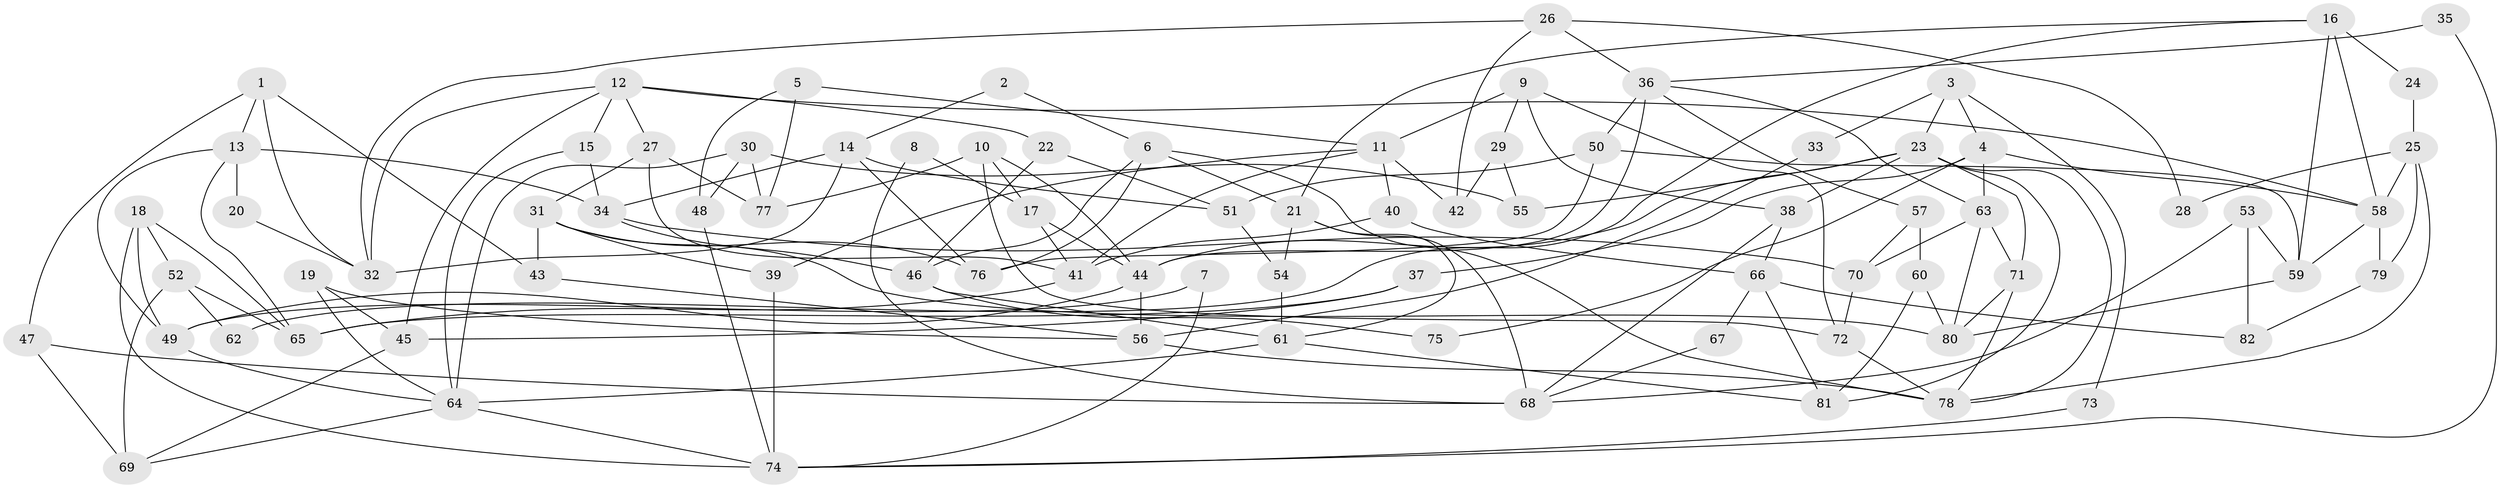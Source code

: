 // coarse degree distribution, {9: 0.0975609756097561, 10: 0.04878048780487805, 8: 0.024390243902439025, 6: 0.0975609756097561, 2: 0.0975609756097561, 4: 0.14634146341463414, 7: 0.1951219512195122, 3: 0.14634146341463414, 5: 0.14634146341463414}
// Generated by graph-tools (version 1.1) at 2025/18/03/04/25 18:18:39]
// undirected, 82 vertices, 164 edges
graph export_dot {
graph [start="1"]
  node [color=gray90,style=filled];
  1;
  2;
  3;
  4;
  5;
  6;
  7;
  8;
  9;
  10;
  11;
  12;
  13;
  14;
  15;
  16;
  17;
  18;
  19;
  20;
  21;
  22;
  23;
  24;
  25;
  26;
  27;
  28;
  29;
  30;
  31;
  32;
  33;
  34;
  35;
  36;
  37;
  38;
  39;
  40;
  41;
  42;
  43;
  44;
  45;
  46;
  47;
  48;
  49;
  50;
  51;
  52;
  53;
  54;
  55;
  56;
  57;
  58;
  59;
  60;
  61;
  62;
  63;
  64;
  65;
  66;
  67;
  68;
  69;
  70;
  71;
  72;
  73;
  74;
  75;
  76;
  77;
  78;
  79;
  80;
  81;
  82;
  1 -- 47;
  1 -- 32;
  1 -- 13;
  1 -- 43;
  2 -- 6;
  2 -- 14;
  3 -- 23;
  3 -- 4;
  3 -- 33;
  3 -- 73;
  4 -- 37;
  4 -- 58;
  4 -- 63;
  4 -- 75;
  5 -- 77;
  5 -- 11;
  5 -- 48;
  6 -- 78;
  6 -- 76;
  6 -- 21;
  6 -- 46;
  7 -- 74;
  7 -- 49;
  8 -- 17;
  8 -- 68;
  9 -- 72;
  9 -- 38;
  9 -- 11;
  9 -- 29;
  10 -- 72;
  10 -- 77;
  10 -- 17;
  10 -- 44;
  11 -- 41;
  11 -- 39;
  11 -- 40;
  11 -- 42;
  12 -- 32;
  12 -- 22;
  12 -- 15;
  12 -- 27;
  12 -- 45;
  12 -- 58;
  13 -- 49;
  13 -- 20;
  13 -- 34;
  13 -- 65;
  14 -- 51;
  14 -- 34;
  14 -- 32;
  14 -- 76;
  15 -- 34;
  15 -- 64;
  16 -- 58;
  16 -- 59;
  16 -- 21;
  16 -- 24;
  16 -- 62;
  17 -- 41;
  17 -- 44;
  18 -- 52;
  18 -- 49;
  18 -- 65;
  18 -- 74;
  19 -- 64;
  19 -- 56;
  19 -- 45;
  20 -- 32;
  21 -- 54;
  21 -- 61;
  21 -- 68;
  22 -- 51;
  22 -- 46;
  23 -- 81;
  23 -- 44;
  23 -- 38;
  23 -- 55;
  23 -- 71;
  23 -- 78;
  24 -- 25;
  25 -- 58;
  25 -- 78;
  25 -- 28;
  25 -- 79;
  26 -- 42;
  26 -- 36;
  26 -- 28;
  26 -- 32;
  27 -- 31;
  27 -- 41;
  27 -- 77;
  29 -- 55;
  29 -- 42;
  30 -- 48;
  30 -- 64;
  30 -- 55;
  30 -- 77;
  31 -- 39;
  31 -- 43;
  31 -- 76;
  31 -- 80;
  33 -- 56;
  34 -- 46;
  34 -- 70;
  35 -- 36;
  35 -- 74;
  36 -- 44;
  36 -- 63;
  36 -- 50;
  36 -- 57;
  37 -- 45;
  37 -- 65;
  38 -- 66;
  38 -- 68;
  39 -- 74;
  40 -- 41;
  40 -- 66;
  41 -- 65;
  43 -- 56;
  44 -- 49;
  44 -- 56;
  45 -- 69;
  46 -- 61;
  46 -- 75;
  47 -- 69;
  47 -- 68;
  48 -- 74;
  49 -- 64;
  50 -- 76;
  50 -- 51;
  50 -- 59;
  51 -- 54;
  52 -- 69;
  52 -- 65;
  52 -- 62;
  53 -- 68;
  53 -- 59;
  53 -- 82;
  54 -- 61;
  56 -- 78;
  57 -- 70;
  57 -- 60;
  58 -- 59;
  58 -- 79;
  59 -- 80;
  60 -- 80;
  60 -- 81;
  61 -- 81;
  61 -- 64;
  63 -- 80;
  63 -- 70;
  63 -- 71;
  64 -- 69;
  64 -- 74;
  66 -- 82;
  66 -- 67;
  66 -- 81;
  67 -- 68;
  70 -- 72;
  71 -- 78;
  71 -- 80;
  72 -- 78;
  73 -- 74;
  79 -- 82;
}
